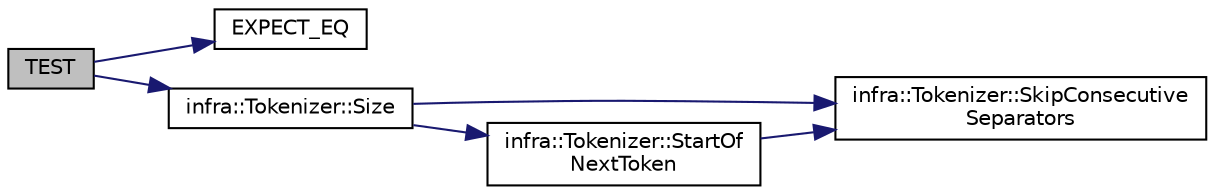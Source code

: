 digraph "TEST"
{
 // INTERACTIVE_SVG=YES
  edge [fontname="Helvetica",fontsize="10",labelfontname="Helvetica",labelfontsize="10"];
  node [fontname="Helvetica",fontsize="10",shape=record];
  rankdir="LR";
  Node20 [label="TEST",height=0.2,width=0.4,color="black", fillcolor="grey75", style="filled", fontcolor="black"];
  Node20 -> Node21 [color="midnightblue",fontsize="10",style="solid",fontname="Helvetica"];
  Node21 [label="EXPECT_EQ",height=0.2,width=0.4,color="black", fillcolor="white", style="filled",URL="$d6/def/_test_json_8cpp.html#a82745227e2f0a8edbb4ae630d88a8e86"];
  Node20 -> Node22 [color="midnightblue",fontsize="10",style="solid",fontname="Helvetica"];
  Node22 [label="infra::Tokenizer::Size",height=0.2,width=0.4,color="black", fillcolor="white", style="filled",URL="$d6/dbd/classinfra_1_1_tokenizer.html#a0b3e37a99732d67c41ad94f1dec74542"];
  Node22 -> Node23 [color="midnightblue",fontsize="10",style="solid",fontname="Helvetica"];
  Node23 [label="infra::Tokenizer::SkipConsecutive\lSeparators",height=0.2,width=0.4,color="black", fillcolor="white", style="filled",URL="$d6/dbd/classinfra_1_1_tokenizer.html#a661288c16f8b46d0ab3d27530f6b9c13"];
  Node22 -> Node24 [color="midnightblue",fontsize="10",style="solid",fontname="Helvetica"];
  Node24 [label="infra::Tokenizer::StartOf\lNextToken",height=0.2,width=0.4,color="black", fillcolor="white", style="filled",URL="$d6/dbd/classinfra_1_1_tokenizer.html#ac2a716e3917d2a5de009885dd9f6a1ce"];
  Node24 -> Node23 [color="midnightblue",fontsize="10",style="solid",fontname="Helvetica"];
}
